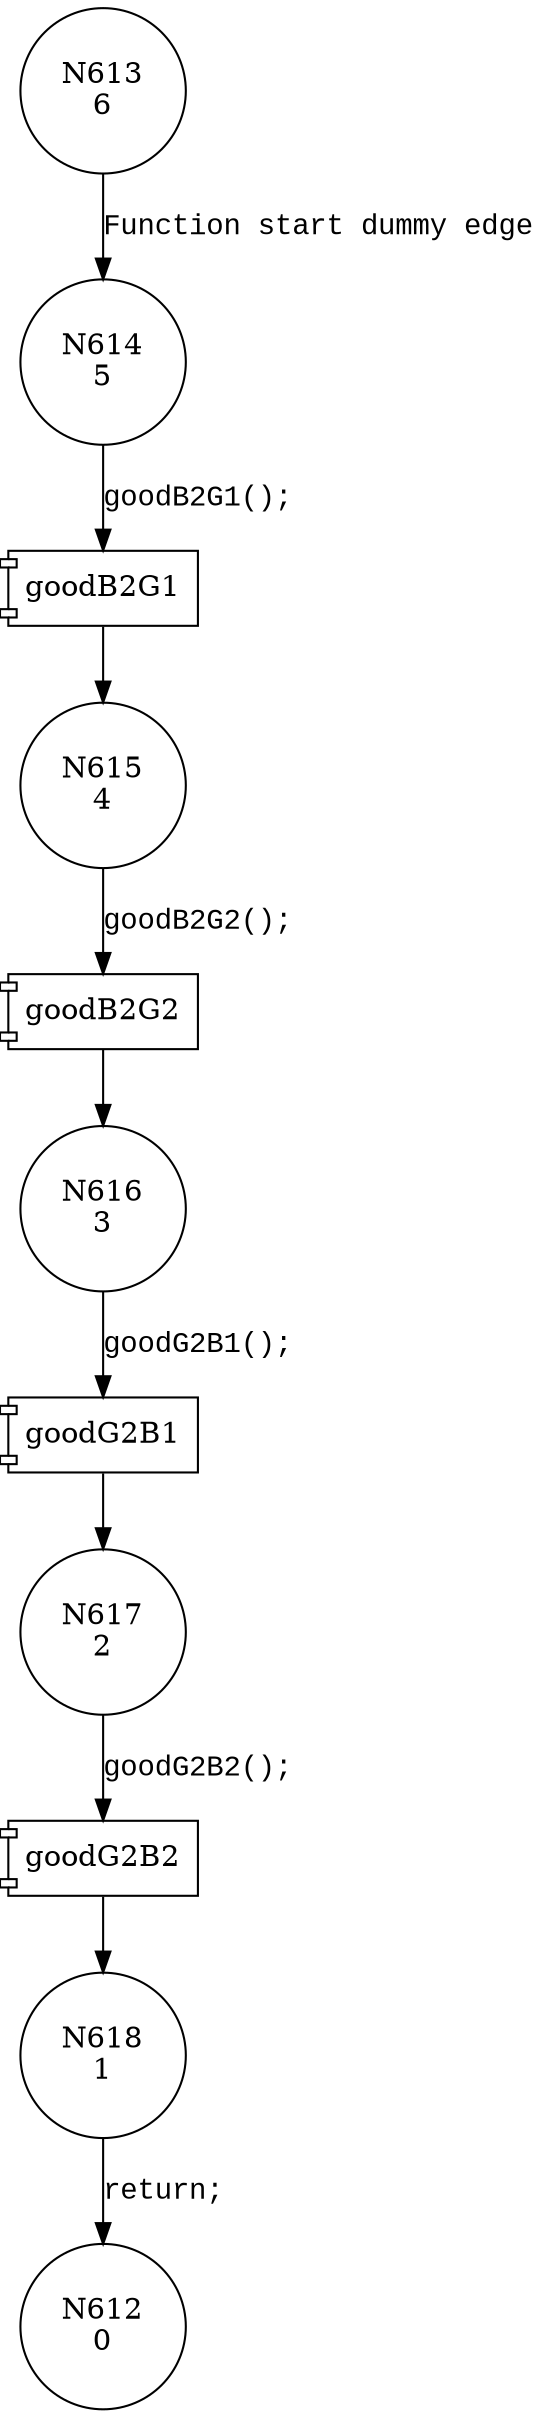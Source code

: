 digraph CWE121_Stack_Based_Buffer_Overflow__CWE129_connect_socket_15_good {
614 [shape="circle" label="N614\n5"]
615 [shape="circle" label="N615\n4"]
616 [shape="circle" label="N616\n3"]
617 [shape="circle" label="N617\n2"]
618 [shape="circle" label="N618\n1"]
613 [shape="circle" label="N613\n6"]
612 [shape="circle" label="N612\n0"]
100012 [shape="component" label="goodB2G1"]
614 -> 100012 [label="goodB2G1();" fontname="Courier New"]
100012 -> 615 [label="" fontname="Courier New"]
100013 [shape="component" label="goodB2G2"]
615 -> 100013 [label="goodB2G2();" fontname="Courier New"]
100013 -> 616 [label="" fontname="Courier New"]
100014 [shape="component" label="goodG2B1"]
616 -> 100014 [label="goodG2B1();" fontname="Courier New"]
100014 -> 617 [label="" fontname="Courier New"]
100015 [shape="component" label="goodG2B2"]
617 -> 100015 [label="goodG2B2();" fontname="Courier New"]
100015 -> 618 [label="" fontname="Courier New"]
613 -> 614 [label="Function start dummy edge" fontname="Courier New"]
618 -> 612 [label="return;" fontname="Courier New"]
}